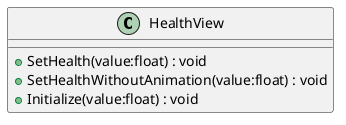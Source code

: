 @startuml
class HealthView {
    + SetHealth(value:float) : void
    + SetHealthWithoutAnimation(value:float) : void
    + Initialize(value:float) : void
}
@enduml
